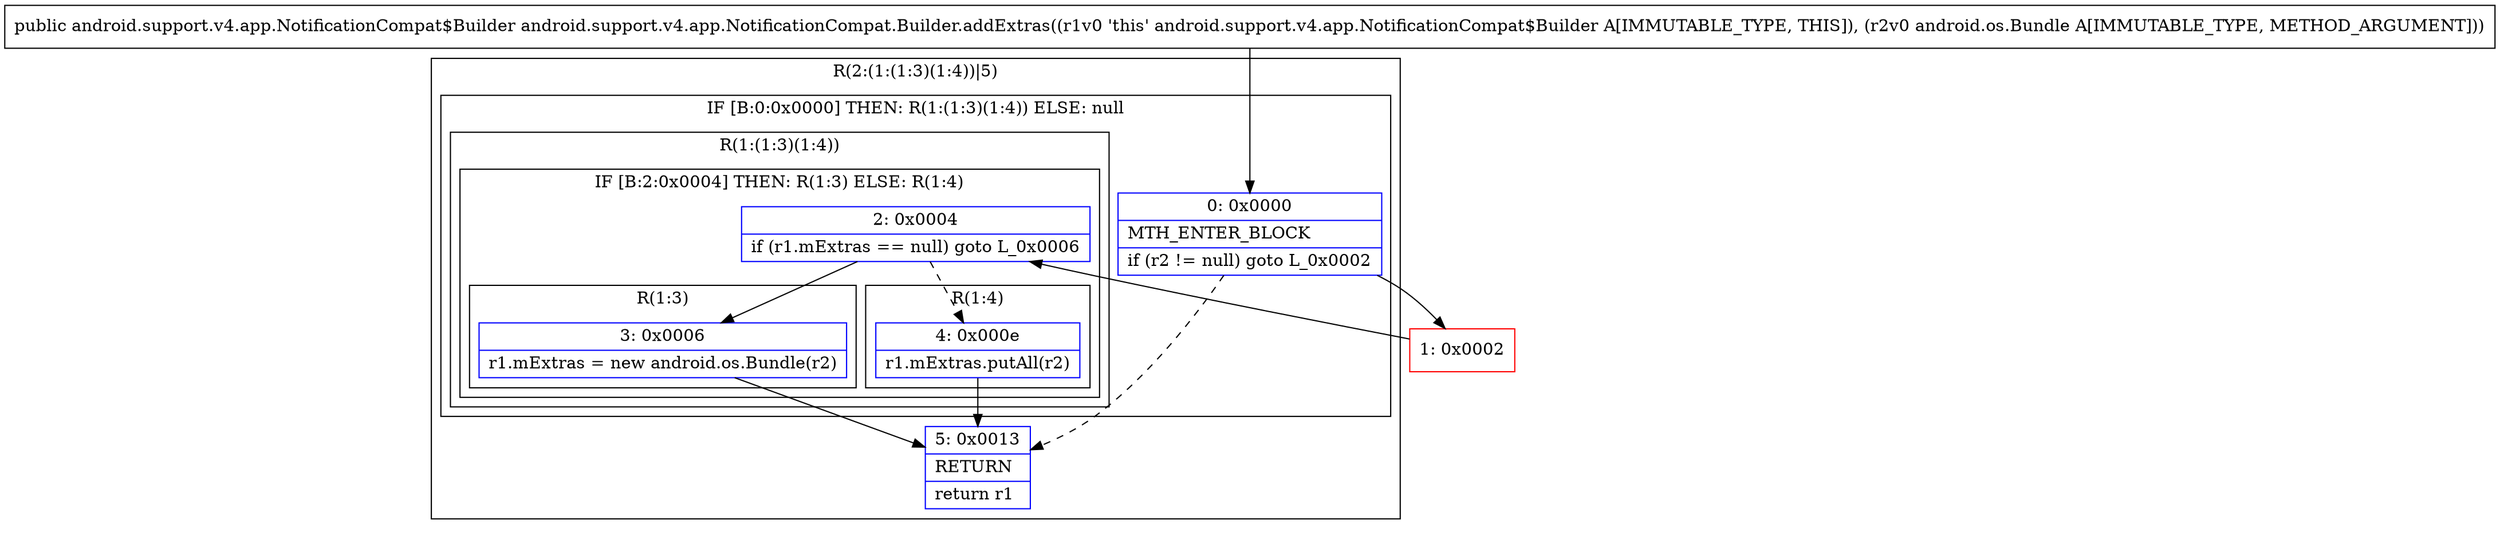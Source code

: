 digraph "CFG forandroid.support.v4.app.NotificationCompat.Builder.addExtras(Landroid\/os\/Bundle;)Landroid\/support\/v4\/app\/NotificationCompat$Builder;" {
subgraph cluster_Region_518070494 {
label = "R(2:(1:(1:3)(1:4))|5)";
node [shape=record,color=blue];
subgraph cluster_IfRegion_1720022735 {
label = "IF [B:0:0x0000] THEN: R(1:(1:3)(1:4)) ELSE: null";
node [shape=record,color=blue];
Node_0 [shape=record,label="{0\:\ 0x0000|MTH_ENTER_BLOCK\l|if (r2 != null) goto L_0x0002\l}"];
subgraph cluster_Region_915451504 {
label = "R(1:(1:3)(1:4))";
node [shape=record,color=blue];
subgraph cluster_IfRegion_1871078713 {
label = "IF [B:2:0x0004] THEN: R(1:3) ELSE: R(1:4)";
node [shape=record,color=blue];
Node_2 [shape=record,label="{2\:\ 0x0004|if (r1.mExtras == null) goto L_0x0006\l}"];
subgraph cluster_Region_2021023687 {
label = "R(1:3)";
node [shape=record,color=blue];
Node_3 [shape=record,label="{3\:\ 0x0006|r1.mExtras = new android.os.Bundle(r2)\l}"];
}
subgraph cluster_Region_889744648 {
label = "R(1:4)";
node [shape=record,color=blue];
Node_4 [shape=record,label="{4\:\ 0x000e|r1.mExtras.putAll(r2)\l}"];
}
}
}
}
Node_5 [shape=record,label="{5\:\ 0x0013|RETURN\l|return r1\l}"];
}
Node_1 [shape=record,color=red,label="{1\:\ 0x0002}"];
MethodNode[shape=record,label="{public android.support.v4.app.NotificationCompat$Builder android.support.v4.app.NotificationCompat.Builder.addExtras((r1v0 'this' android.support.v4.app.NotificationCompat$Builder A[IMMUTABLE_TYPE, THIS]), (r2v0 android.os.Bundle A[IMMUTABLE_TYPE, METHOD_ARGUMENT])) }"];
MethodNode -> Node_0;
Node_0 -> Node_1;
Node_0 -> Node_5[style=dashed];
Node_2 -> Node_3;
Node_2 -> Node_4[style=dashed];
Node_3 -> Node_5;
Node_4 -> Node_5;
Node_1 -> Node_2;
}

